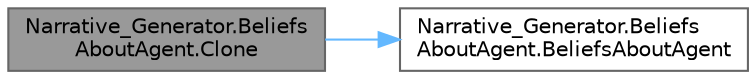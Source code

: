 digraph "Narrative_Generator.BeliefsAboutAgent.Clone"
{
 // LATEX_PDF_SIZE
  bgcolor="transparent";
  edge [fontname=Helvetica,fontsize=10,labelfontname=Helvetica,labelfontsize=10];
  node [fontname=Helvetica,fontsize=10,shape=box,height=0.2,width=0.4];
  rankdir="LR";
  Node1 [label="Narrative_Generator.Beliefs\lAboutAgent.Clone",height=0.2,width=0.4,color="gray40", fillcolor="grey60", style="filled", fontcolor="black",tooltip="Method for cloning an BeliefsAboutAgent instance."];
  Node1 -> Node2 [color="steelblue1",style="solid"];
  Node2 [label="Narrative_Generator.Beliefs\lAboutAgent.BeliefsAboutAgent",height=0.2,width=0.4,color="grey40", fillcolor="white", style="filled",URL="$class_narrative___generator_1_1_beliefs_about_agent.html#ac9902d5327848b2e4e1d7d556e794edf",tooltip="Constructor without parameters."];
}
